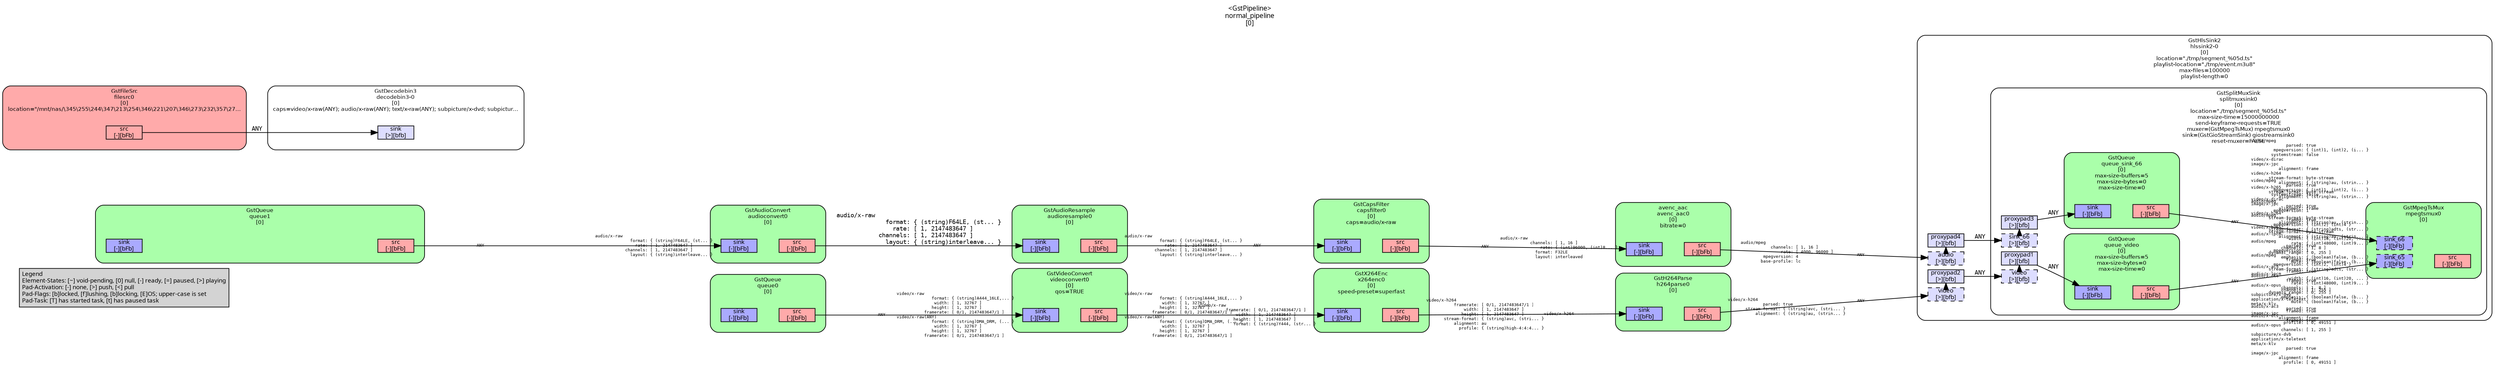 digraph pipeline {
  rankdir=LR;
  fontname="sans";
  fontsize="10";
  labelloc=t;
  nodesep=.1;
  ranksep=.2;
  label="<GstPipeline>\nnormal_pipeline\n[0]";
  node [style="filled,rounded", shape=box, fontsize="9", fontname="sans", margin="0.0,0.0"];
  edge [labelfontsize="6", fontsize="9", fontname="monospace"];
  
  legend [
    pos="0,0!",
    margin="0.05,0.05",
    style="filled",
    label="Legend\lElement-States: [~] void-pending, [0] null, [-] ready, [=] paused, [>] playing\lPad-Activation: [-] none, [>] push, [<] pull\lPad-Flags: [b]locked, [f]lushing, [b]locking, [E]OS; upper-case is set\lPad-Task: [T] has started task, [t] has paused task\l",
  ];
  subgraph cluster_node_hlssink2_0_0x5a28da2d5af0 {
    fontname="Bitstream Vera Sans";
    fontsize="8";
    style="filled,rounded";
    color=black;
    label="GstHlsSink2\nhlssink2-0\n[0]\nlocation=\"./tmp/segment_%05d.ts\"\nplaylist-location=\"./tmp/event.m3u8\"\nmax-files=100000\nplaylist-length=0";
    subgraph cluster_node_hlssink2_0_0x5a28da2d5af0_sink {
      label="";
      style="invis";
      _node_proxypad2_0x76dee41639f0 [color=black, fillcolor="#ddddff", label="proxypad2\n[>][bfb]", height="0.2", style="filled,solid"];
    node_hlssink2_0_0x5a28da2d5af0_node_video_0x76dee40fce00 -> _node_proxypad2_0x76dee41639f0 [style=dashed, minlen=0]
      node_hlssink2_0_0x5a28da2d5af0_node_video_0x76dee40fce00 [color=black, fillcolor="#ddddff", label="video\n[>][bfb]", height="0.2", style="filled,dashed"];
      _node_proxypad4_0x76dee415cbc0 [color=black, fillcolor="#ddddff", label="proxypad4\n[>][bfb]", height="0.2", style="filled,solid"];
    node_hlssink2_0_0x5a28da2d5af0_node_audio_0x76dee415c7e0 -> _node_proxypad4_0x76dee415cbc0 [style=dashed, minlen=0]
      node_hlssink2_0_0x5a28da2d5af0_node_audio_0x76dee415c7e0 [color=black, fillcolor="#ddddff", label="audio\n[>][bfb]", height="0.2", style="filled,dashed"];
    }

    fillcolor="#ffffff";
    subgraph cluster_node_splitmuxsink0_0x76dee4127070 {
      fontname="Bitstream Vera Sans";
      fontsize="8";
      style="filled,rounded";
      color=black;
      label="GstSplitMuxSink\nsplitmuxsink0\n[0]\nlocation=\"./tmp/segment_%05d.ts\"\nmax-size-time=15000000000\nsend-keyframe-requests=TRUE\nmuxer=(GstMpegTsMux) mpegtsmux0\nsink=(GstGioStreamSink) giostreamsink0\nreset-muxer=FALSE";
      subgraph cluster_node_splitmuxsink0_0x76dee4127070_sink {
        label="";
        style="invis";
        _node_proxypad1_0x76dee4106870 [color=black, fillcolor="#ddddff", label="proxypad1\n[>][bfb]", height="0.2", style="filled,solid"];
      node_splitmuxsink0_0x76dee4127070_node_video_0x76dee4121a20 -> _node_proxypad1_0x76dee4106870 [style=dashed, minlen=0]
        node_splitmuxsink0_0x76dee4127070_node_video_0x76dee4121a20 [color=black, fillcolor="#ddddff", label="video\n[>][bfb]", height="0.2", style="filled,dashed"];
        _node_proxypad3_0x76dee415c080 [color=black, fillcolor="#ddddff", label="proxypad3\n[>][bfb]", height="0.2", style="filled,solid"];
      node_splitmuxsink0_0x76dee4127070_node_sink_66_0x76dee415bcd0 -> _node_proxypad3_0x76dee415c080 [style=dashed, minlen=0]
        node_splitmuxsink0_0x76dee4127070_node_sink_66_0x76dee415bcd0 [color=black, fillcolor="#ddddff", label="sink_66\n[>][bfb]", height="0.2", style="filled,dashed"];
      }

      fillcolor="#ffffff";
      subgraph cluster_node_queue_sink_66_0x76dee41163d0 {
        fontname="Bitstream Vera Sans";
        fontsize="8";
        style="filled,rounded";
        color=black;
        label="GstQueue\nqueue_sink_66\n[0]\nmax-size-buffers=5\nmax-size-bytes=0\nmax-size-time=0";
        subgraph cluster_node_queue_sink_66_0x76dee41163d0_sink {
          label="";
          style="invis";
          node_queue_sink_66_0x76dee41163d0_node_sink_0x76dee4159800 [color=black, fillcolor="#aaaaff", label="sink\n[-][bFb]", height="0.2", style="filled,solid"];
        }

        subgraph cluster_node_queue_sink_66_0x76dee41163d0_src {
          label="";
          style="invis";
          node_queue_sink_66_0x76dee41163d0_node_src_0x76dee415ab40 [color=black, fillcolor="#ffaaaa", label="src\n[-][bFb]", height="0.2", style="filled,solid"];
        }

        node_queue_sink_66_0x76dee41163d0_node_sink_0x76dee4159800 -> node_queue_sink_66_0x76dee41163d0_node_src_0x76dee415ab40 [style="invis"];
        fillcolor="#aaffaa";
      }

      _node_proxypad3_0x76dee415c080 -> node_queue_sink_66_0x76dee41163d0_node_sink_0x76dee4159800 [label="ANY"]
      node_queue_sink_66_0x76dee41163d0_node_src_0x76dee415ab40 -> node_mpegtsmux0_0x76dee4129c50_node_sink_66_0x76dee415b970 [labeldistance="10", labelangle="0", label="                                                  ", taillabel="ANY", headlabel="video/mpeg\l              parsed: true\l         mpegversion: { (int)1, (int)2, (i... }\l        systemstream: false\lvideo/x-dirac\limage/x-jpc\l           alignment: frame\lvideo/x-h264\l       stream-format: byte-stream\l           alignment: { (string)au, (strin... }\lvideo/x-h265\l       stream-format: byte-stream\l           alignment: { (string)au, (strin... }\laudio/mpeg\l              parsed: true\l         mpegversion: 1\laudio/mpeg\l              framed: true\l         mpegversion: { (int)2, (int)4 }\l       stream-format: { (string)adts, (str... }\laudio/x-lpcm\l               width: { (int)16, (int)20, ... }\l                rate: { (int)48000, (int)9... }\l            channels: [ 1, 8 ]\l       dynamic_range: [ 0, 255 ]\l            emphasis: { (boolean)false, (b... }\l                mute: { (boolean)false, (b... }\laudio/x-ac3\l              framed: true\laudio/x-dts\l              framed: true\laudio/x-opus\l            channels: [ 1, 255 ]\lsubpicture/x-dvb\lapplication/x-teletext\lmeta/x-klv\l              parsed: true\limage/x-jpc\l           alignment: frame\l             profile: [ 0, 49151 ]\l"]
      subgraph cluster_node_queue_video_0x76dee4124e00 {
        fontname="Bitstream Vera Sans";
        fontsize="8";
        style="filled,rounded";
        color=black;
        label="GstQueue\nqueue_video\n[0]\nmax-size-buffers=5\nmax-size-bytes=0\nmax-size-time=0";
        subgraph cluster_node_queue_video_0x76dee4124e00_sink {
          label="";
          style="invis";
          node_queue_video_0x76dee4124e00_node_sink_0x76dee4158a70 [color=black, fillcolor="#aaaaff", label="sink\n[-][bFb]", height="0.2", style="filled,solid"];
        }

        subgraph cluster_node_queue_video_0x76dee4124e00_src {
          label="";
          style="invis";
          node_queue_video_0x76dee4124e00_node_src_0x76dee4158e70 [color=black, fillcolor="#ffaaaa", label="src\n[-][bFb]", height="0.2", style="filled,solid"];
        }

        node_queue_video_0x76dee4124e00_node_sink_0x76dee4158a70 -> node_queue_video_0x76dee4124e00_node_src_0x76dee4158e70 [style="invis"];
        fillcolor="#aaffaa";
      }

      _node_proxypad1_0x76dee4106870 -> node_queue_video_0x76dee4124e00_node_sink_0x76dee4158a70 [label="ANY"]
      node_queue_video_0x76dee4124e00_node_src_0x76dee4158e70 -> node_mpegtsmux0_0x76dee4129c50_node_sink_65_0x76dee4158720 [labeldistance="10", labelangle="0", label="                                                  ", taillabel="ANY", headlabel="video/mpeg\l              parsed: true\l         mpegversion: { (int)1, (int)2, (i... }\l        systemstream: false\lvideo/x-dirac\limage/x-jpc\l           alignment: frame\lvideo/x-h264\l       stream-format: byte-stream\l           alignment: { (string)au, (strin... }\lvideo/x-h265\l       stream-format: byte-stream\l           alignment: { (string)au, (strin... }\laudio/mpeg\l              parsed: true\l         mpegversion: 1\laudio/mpeg\l              framed: true\l         mpegversion: { (int)2, (int)4 }\l       stream-format: { (string)adts, (str... }\laudio/x-lpcm\l               width: { (int)16, (int)20, ... }\l                rate: { (int)48000, (int)9... }\l            channels: [ 1, 8 ]\l       dynamic_range: [ 0, 255 ]\l            emphasis: { (boolean)false, (b... }\l                mute: { (boolean)false, (b... }\laudio/x-ac3\l              framed: true\laudio/x-dts\l              framed: true\laudio/x-opus\l            channels: [ 1, 255 ]\lsubpicture/x-dvb\lapplication/x-teletext\lmeta/x-klv\l              parsed: true\limage/x-jpc\l           alignment: frame\l             profile: [ 0, 49151 ]\l"]
      subgraph cluster_node_mpegtsmux0_0x76dee4129c50 {
        fontname="Bitstream Vera Sans";
        fontsize="8";
        style="filled,rounded";
        color=black;
        label="GstMpegTsMux\nmpegtsmux0\n[0]";
        subgraph cluster_node_mpegtsmux0_0x76dee4129c50_sink {
          label="";
          style="invis";
          node_mpegtsmux0_0x76dee4129c50_node_sink_65_0x76dee4158720 [color=black, fillcolor="#aaaaff", label="sink_65\n[-][bFb]", height="0.2", style="filled,dashed"];
          node_mpegtsmux0_0x76dee4129c50_node_sink_66_0x76dee415b970 [color=black, fillcolor="#aaaaff", label="sink_66\n[-][bFb]", height="0.2", style="filled,dashed"];
        }

        subgraph cluster_node_mpegtsmux0_0x76dee4129c50_src {
          label="";
          style="invis";
          node_mpegtsmux0_0x76dee4129c50_node_src_0x76dee41520e0 [color=black, fillcolor="#ffaaaa", label="src\n[-][bFb]", height="0.2", style="filled,solid"];
        }

        node_mpegtsmux0_0x76dee4129c50_node_sink_65_0x76dee4158720 -> node_mpegtsmux0_0x76dee4129c50_node_src_0x76dee41520e0 [style="invis"];
        fillcolor="#aaffaa";
      }

    }

    _node_proxypad2_0x76dee41639f0 -> node_splitmuxsink0_0x76dee4127070_node_video_0x76dee4121a20 [label="ANY"]
    _node_proxypad4_0x76dee415cbc0 -> node_splitmuxsink0_0x76dee4127070_node_sink_66_0x76dee415bcd0 [label="ANY"]
  }

  subgraph cluster_node_avenc_aac0_0x76dee41432c0 {
    fontname="Bitstream Vera Sans";
    fontsize="8";
    style="filled,rounded";
    color=black;
    label="avenc_aac\navenc_aac0\n[0]\nbitrate=0";
    subgraph cluster_node_avenc_aac0_0x76dee41432c0_sink {
      label="";
      style="invis";
      node_avenc_aac0_0x76dee41432c0_node_sink_0x76dee4120060 [color=black, fillcolor="#aaaaff", label="sink\n[-][bFb]", height="0.2", style="filled,solid"];
    }

    subgraph cluster_node_avenc_aac0_0x76dee41432c0_src {
      label="";
      style="invis";
      node_avenc_aac0_0x76dee41432c0_node_src_0x76dee4105ef0 [color=black, fillcolor="#ffaaaa", label="src\n[-][bFb]", height="0.2", style="filled,solid"];
    }

    node_avenc_aac0_0x76dee41432c0_node_sink_0x76dee4120060 -> node_avenc_aac0_0x76dee41432c0_node_src_0x76dee4105ef0 [style="invis"];
    fillcolor="#aaffaa";
  }

  node_avenc_aac0_0x76dee41432c0_node_src_0x76dee4105ef0 -> node_hlssink2_0_0x5a28da2d5af0_node_audio_0x76dee415c7e0 [labeldistance="10", labelangle="0", label="                                                  ", taillabel="audio/mpeg\l            channels: [ 1, 16 ]\l                rate: [ 4000, 96000 ]\l         mpegversion: 4\l        base-profile: lc\l", headlabel="ANY"]
  subgraph cluster_node_capsfilter0_0x76dee406ff30 {
    fontname="Bitstream Vera Sans";
    fontsize="8";
    style="filled,rounded";
    color=black;
    label="GstCapsFilter\ncapsfilter0\n[0]\ncaps=audio/x-raw";
    subgraph cluster_node_capsfilter0_0x76dee406ff30_sink {
      label="";
      style="invis";
      node_capsfilter0_0x76dee406ff30_node_sink_0x76dee4070210 [color=black, fillcolor="#aaaaff", label="sink\n[-][bFb]", height="0.2", style="filled,solid"];
    }

    subgraph cluster_node_capsfilter0_0x76dee406ff30_src {
      label="";
      style="invis";
      node_capsfilter0_0x76dee406ff30_node_src_0x76dee4070610 [color=black, fillcolor="#ffaaaa", label="src\n[-][bFb]", height="0.2", style="filled,solid"];
    }

    node_capsfilter0_0x76dee406ff30_node_sink_0x76dee4070210 -> node_capsfilter0_0x76dee406ff30_node_src_0x76dee4070610 [style="invis"];
    fillcolor="#aaffaa";
  }

  node_capsfilter0_0x76dee406ff30_node_src_0x76dee4070610 -> node_avenc_aac0_0x76dee41432c0_node_sink_0x76dee4120060 [labeldistance="10", labelangle="0", label="                                                  ", taillabel="ANY", headlabel="audio/x-raw\l            channels: [ 1, 16 ]\l                rate: { (int)96000, (int)8... }\l              format: F32LE\l              layout: interleaved\l"]
  subgraph cluster_node_audioresample0_0x76dee406e630 {
    fontname="Bitstream Vera Sans";
    fontsize="8";
    style="filled,rounded";
    color=black;
    label="GstAudioResample\naudioresample0\n[0]";
    subgraph cluster_node_audioresample0_0x76dee406e630_sink {
      label="";
      style="invis";
      node_audioresample0_0x76dee406e630_node_sink_0x76dee406ebd0 [color=black, fillcolor="#aaaaff", label="sink\n[-][bFb]", height="0.2", style="filled,solid"];
    }

    subgraph cluster_node_audioresample0_0x76dee406e630_src {
      label="";
      style="invis";
      node_audioresample0_0x76dee406e630_node_src_0x76dee406efd0 [color=black, fillcolor="#ffaaaa", label="src\n[-][bFb]", height="0.2", style="filled,solid"];
    }

    node_audioresample0_0x76dee406e630_node_sink_0x76dee406ebd0 -> node_audioresample0_0x76dee406e630_node_src_0x76dee406efd0 [style="invis"];
    fillcolor="#aaffaa";
  }

  node_audioresample0_0x76dee406e630_node_src_0x76dee406efd0 -> node_capsfilter0_0x76dee406ff30_node_sink_0x76dee4070210 [labeldistance="10", labelangle="0", label="                                                  ", taillabel="audio/x-raw\l              format: { (string)F64LE, (st... }\l                rate: [ 1, 2147483647 ]\l            channels: [ 1, 2147483647 ]\l              layout: { (string)interleave... }\l", headlabel="ANY"]
  subgraph cluster_node_audioconvert0_0x76dee406aab0 {
    fontname="Bitstream Vera Sans";
    fontsize="8";
    style="filled,rounded";
    color=black;
    label="GstAudioConvert\naudioconvert0\n[0]";
    subgraph cluster_node_audioconvert0_0x76dee406aab0_sink {
      label="";
      style="invis";
      node_audioconvert0_0x76dee406aab0_node_sink_0x76dee406b020 [color=black, fillcolor="#aaaaff", label="sink\n[-][bFb]", height="0.2", style="filled,solid"];
    }

    subgraph cluster_node_audioconvert0_0x76dee406aab0_src {
      label="";
      style="invis";
      node_audioconvert0_0x76dee406aab0_node_src_0x76dee406b460 [color=black, fillcolor="#ffaaaa", label="src\n[-][bFb]", height="0.2", style="filled,solid"];
    }

    node_audioconvert0_0x76dee406aab0_node_sink_0x76dee406b020 -> node_audioconvert0_0x76dee406aab0_node_src_0x76dee406b460 [style="invis"];
    fillcolor="#aaffaa";
  }

  node_audioconvert0_0x76dee406aab0_node_src_0x76dee406b460 -> node_audioresample0_0x76dee406e630_node_sink_0x76dee406ebd0 [label="audio/x-raw\l              format: { (string)F64LE, (st... }\l                rate: [ 1, 2147483647 ]\l            channels: [ 1, 2147483647 ]\l              layout: { (string)interleave... }\l"]
  subgraph cluster_node_queue1_0x76dee4014410 {
    fontname="Bitstream Vera Sans";
    fontsize="8";
    style="filled,rounded";
    color=black;
    label="GstQueue\nqueue1\n[0]";
    subgraph cluster_node_queue1_0x76dee4014410_sink {
      label="";
      style="invis";
      node_queue1_0x76dee4014410_node_sink_0x76dee4062990 [color=black, fillcolor="#aaaaff", label="sink\n[-][bFb]", height="0.2", style="filled,solid"];
    }

    subgraph cluster_node_queue1_0x76dee4014410_src {
      label="";
      style="invis";
      node_queue1_0x76dee4014410_node_src_0x76dee4065e20 [color=black, fillcolor="#ffaaaa", label="src\n[-][bFb]", height="0.2", style="filled,solid"];
    }

    node_queue1_0x76dee4014410_node_sink_0x76dee4062990 -> node_queue1_0x76dee4014410_node_src_0x76dee4065e20 [style="invis"];
    fillcolor="#aaffaa";
  }

  node_queue1_0x76dee4014410_node_src_0x76dee4065e20 -> node_audioconvert0_0x76dee406aab0_node_sink_0x76dee406b020 [labeldistance="10", labelangle="0", label="                                                  ", taillabel="ANY", headlabel="audio/x-raw\l              format: { (string)F64LE, (st... }\l                rate: [ 1, 2147483647 ]\l            channels: [ 1, 2147483647 ]\l              layout: { (string)interleave... }\l"]
  subgraph cluster_node_h264parse0_0x76dee405fe60 {
    fontname="Bitstream Vera Sans";
    fontsize="8";
    style="filled,rounded";
    color=black;
    label="GstH264Parse\nh264parse0\n[0]";
    subgraph cluster_node_h264parse0_0x76dee405fe60_sink {
      label="";
      style="invis";
      node_h264parse0_0x76dee405fe60_node_sink_0x76dee4060ca0 [color=black, fillcolor="#aaaaff", label="sink\n[-][bFb]", height="0.2", style="filled,solid"];
    }

    subgraph cluster_node_h264parse0_0x76dee405fe60_src {
      label="";
      style="invis";
      node_h264parse0_0x76dee405fe60_node_src_0x76dee40610e0 [color=black, fillcolor="#ffaaaa", label="src\n[-][bFb]", height="0.2", style="filled,solid"];
    }

    node_h264parse0_0x76dee405fe60_node_sink_0x76dee4060ca0 -> node_h264parse0_0x76dee405fe60_node_src_0x76dee40610e0 [style="invis"];
    fillcolor="#aaffaa";
  }

  node_h264parse0_0x76dee405fe60_node_src_0x76dee40610e0 -> node_hlssink2_0_0x5a28da2d5af0_node_video_0x76dee40fce00 [labeldistance="10", labelangle="0", label="                                                  ", taillabel="video/x-h264\l              parsed: true\l       stream-format: { (string)avc, (stri... }\l           alignment: { (string)au, (strin... }\l", headlabel="ANY"]
  subgraph cluster_node_x264enc0_0x76dee405b850 {
    fontname="Bitstream Vera Sans";
    fontsize="8";
    style="filled,rounded";
    color=black;
    label="GstX264Enc\nx264enc0\n[0]\nspeed-preset=superfast";
    subgraph cluster_node_x264enc0_0x76dee405b850_sink {
      label="";
      style="invis";
      node_x264enc0_0x76dee405b850_node_sink_0x76dee405c090 [color=black, fillcolor="#aaaaff", label="sink\n[-][bFb]", height="0.2", style="filled,solid"];
    }

    subgraph cluster_node_x264enc0_0x76dee405b850_src {
      label="";
      style="invis";
      node_x264enc0_0x76dee405b850_node_src_0x76dee405c3b0 [color=black, fillcolor="#ffaaaa", label="src\n[-][bFb]", height="0.2", style="filled,solid"];
    }

    node_x264enc0_0x76dee405b850_node_sink_0x76dee405c090 -> node_x264enc0_0x76dee405b850_node_src_0x76dee405c3b0 [style="invis"];
    fillcolor="#aaffaa";
  }

  node_x264enc0_0x76dee405b850_node_src_0x76dee405c3b0 -> node_h264parse0_0x76dee405fe60_node_sink_0x76dee4060ca0 [labeldistance="10", labelangle="0", label="                                                  ", taillabel="video/x-h264\l           framerate: [ 0/1, 2147483647/1 ]\l               width: [ 1, 2147483647 ]\l              height: [ 1, 2147483647 ]\l       stream-format: { (string)avc, (stri... }\l           alignment: au\l             profile: { (string)high-4:4:4... }\l", headlabel="video/x-h264\l"]
  subgraph cluster_node_videoconvert0_0x76dee40550a0 {
    fontname="Bitstream Vera Sans";
    fontsize="8";
    style="filled,rounded";
    color=black;
    label="GstVideoConvert\nvideoconvert0\n[0]\nqos=TRUE";
    subgraph cluster_node_videoconvert0_0x76dee40550a0_sink {
      label="";
      style="invis";
      node_videoconvert0_0x76dee40550a0_node_sink_0x76dee4055480 [color=black, fillcolor="#aaaaff", label="sink\n[-][bFb]", height="0.2", style="filled,solid"];
    }

    subgraph cluster_node_videoconvert0_0x76dee40550a0_src {
      label="";
      style="invis";
      node_videoconvert0_0x76dee40550a0_node_src_0x76dee40557f0 [color=black, fillcolor="#ffaaaa", label="src\n[-][bFb]", height="0.2", style="filled,solid"];
    }

    node_videoconvert0_0x76dee40550a0_node_sink_0x76dee4055480 -> node_videoconvert0_0x76dee40550a0_node_src_0x76dee40557f0 [style="invis"];
    fillcolor="#aaffaa";
  }

  node_videoconvert0_0x76dee40550a0_node_src_0x76dee40557f0 -> node_x264enc0_0x76dee405b850_node_sink_0x76dee405c090 [labeldistance="10", labelangle="0", label="                                                  ", taillabel="video/x-raw\l              format: { (string)A444_16LE,... }\l               width: [ 1, 32767 ]\l              height: [ 1, 32767 ]\l           framerate: [ 0/1, 2147483647/1 ]\lvideo/x-raw(ANY)\l              format: { (string)DMA_DRM, (... }\l               width: [ 1, 32767 ]\l              height: [ 1, 32767 ]\l           framerate: [ 0/1, 2147483647/1 ]\l", headlabel="video/x-raw\l           framerate: [ 0/1, 2147483647/1 ]\l               width: [ 1, 2147483647 ]\l              height: [ 1, 2147483647 ]\l              format: { (string)Y444, (str... }\l"]
  subgraph cluster_node_queue0_0x76dee4018300 {
    fontname="Bitstream Vera Sans";
    fontsize="8";
    style="filled,rounded";
    color=black;
    label="GstQueue\nqueue0\n[0]";
    subgraph cluster_node_queue0_0x76dee4018300_sink {
      label="";
      style="invis";
      node_queue0_0x76dee4018300_node_sink_0x76dee404b4a0 [color=black, fillcolor="#aaaaff", label="sink\n[-][bFb]", height="0.2", style="filled,solid"];
    }

    subgraph cluster_node_queue0_0x76dee4018300_src {
      label="";
      style="invis";
      node_queue0_0x76dee4018300_node_src_0x76dee404b890 [color=black, fillcolor="#ffaaaa", label="src\n[-][bFb]", height="0.2", style="filled,solid"];
    }

    node_queue0_0x76dee4018300_node_sink_0x76dee404b4a0 -> node_queue0_0x76dee4018300_node_src_0x76dee404b890 [style="invis"];
    fillcolor="#aaffaa";
  }

  node_queue0_0x76dee4018300_node_src_0x76dee404b890 -> node_videoconvert0_0x76dee40550a0_node_sink_0x76dee4055480 [labeldistance="10", labelangle="0", label="                                                  ", taillabel="ANY", headlabel="video/x-raw\l              format: { (string)A444_16LE,... }\l               width: [ 1, 32767 ]\l              height: [ 1, 32767 ]\l           framerate: [ 0/1, 2147483647/1 ]\lvideo/x-raw(ANY)\l              format: { (string)DMA_DRM, (... }\l               width: [ 1, 32767 ]\l              height: [ 1, 32767 ]\l           framerate: [ 0/1, 2147483647/1 ]\l"]
  subgraph cluster_node_decodebin3_0_0x76dee4010fd0 {
    fontname="Bitstream Vera Sans";
    fontsize="8";
    style="filled,rounded";
    color=black;
    label="GstDecodebin3\ndecodebin3-0\n[0]\ncaps=video/x-raw(ANY); audio/x-raw(ANY); text/x-raw(ANY); subpicture/x-dvd; subpictur…";
    subgraph cluster_node_decodebin3_0_0x76dee4010fd0_sink {
      label="";
      style="invis";
      node_decodebin3_0_0x76dee4010fd0_node_sink_0x76dee4047870 [color=black, fillcolor="#ddddff", label="sink\n[>][bfb]", height="0.2", style="filled,solid"];
    }

    fillcolor="#ffffff";
    subgraph cluster_node_multiqueue0_0x76dee4048ec0 {
      fontname="Bitstream Vera Sans";
      fontsize="8";
      style="filled,rounded";
      color=black;
      label="GstMultiQueue\nmultiqueue0\n[0]\nmax-size-buffers=0\nsync-by-running-time=TRUE\nuse-interleave=TRUE";
      fillcolor="#ffffff";
    }

  }

  subgraph cluster_node_filesrc0_0x76dee4040660 {
    fontname="Bitstream Vera Sans";
    fontsize="8";
    style="filled,rounded";
    color=black;
    label="GstFileSrc\nfilesrc0\n[0]\nlocation=\"/mnt/nas/\\345\\255\\244\\347\\213\\254\\346\\221\\207\\346\\273\\232\\357\\27…";
    subgraph cluster_node_filesrc0_0x76dee4040660_src {
      label="";
      style="invis";
      node_filesrc0_0x76dee4040660_node_src_0x76dee4040990 [color=black, fillcolor="#ffaaaa", label="src\n[-][bFb]", height="0.2", style="filled,solid"];
    }

    fillcolor="#ffaaaa";
  }

  node_filesrc0_0x76dee4040660_node_src_0x76dee4040990 -> node_decodebin3_0_0x76dee4010fd0_node_sink_0x76dee4047870 [label="ANY"]
}
